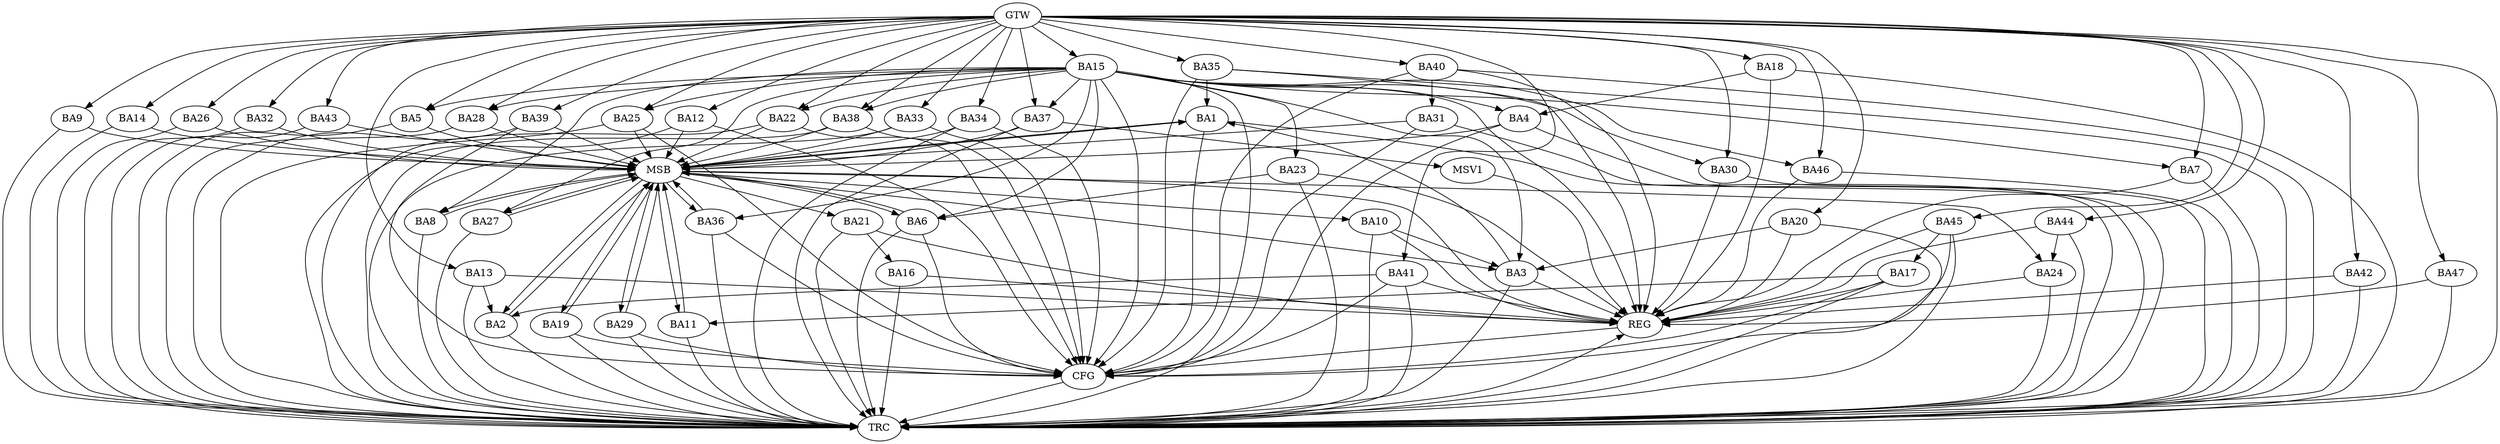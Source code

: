strict digraph G {
  BA1 [ label="BA1" ];
  BA2 [ label="BA2" ];
  BA3 [ label="BA3" ];
  BA4 [ label="BA4" ];
  BA5 [ label="BA5" ];
  BA6 [ label="BA6" ];
  BA7 [ label="BA7" ];
  BA8 [ label="BA8" ];
  BA9 [ label="BA9" ];
  BA10 [ label="BA10" ];
  BA11 [ label="BA11" ];
  BA12 [ label="BA12" ];
  BA13 [ label="BA13" ];
  BA14 [ label="BA14" ];
  BA15 [ label="BA15" ];
  BA16 [ label="BA16" ];
  BA17 [ label="BA17" ];
  BA18 [ label="BA18" ];
  BA19 [ label="BA19" ];
  BA20 [ label="BA20" ];
  BA21 [ label="BA21" ];
  BA22 [ label="BA22" ];
  BA23 [ label="BA23" ];
  BA24 [ label="BA24" ];
  BA25 [ label="BA25" ];
  BA26 [ label="BA26" ];
  BA27 [ label="BA27" ];
  BA28 [ label="BA28" ];
  BA29 [ label="BA29" ];
  BA30 [ label="BA30" ];
  BA31 [ label="BA31" ];
  BA32 [ label="BA32" ];
  BA33 [ label="BA33" ];
  BA34 [ label="BA34" ];
  BA35 [ label="BA35" ];
  BA36 [ label="BA36" ];
  BA37 [ label="BA37" ];
  BA38 [ label="BA38" ];
  BA39 [ label="BA39" ];
  BA40 [ label="BA40" ];
  BA41 [ label="BA41" ];
  BA42 [ label="BA42" ];
  BA43 [ label="BA43" ];
  BA44 [ label="BA44" ];
  BA45 [ label="BA45" ];
  BA46 [ label="BA46" ];
  BA47 [ label="BA47" ];
  GTW [ label="GTW" ];
  REG [ label="REG" ];
  MSB [ label="MSB" ];
  CFG [ label="CFG" ];
  TRC [ label="TRC" ];
  MSV1 [ label="MSV1" ];
  BA3 -> BA1;
  BA10 -> BA3;
  BA13 -> BA2;
  BA15 -> BA3;
  BA17 -> BA11;
  BA18 -> BA4;
  BA20 -> BA3;
  BA21 -> BA16;
  BA23 -> BA6;
  BA35 -> BA1;
  BA40 -> BA31;
  BA41 -> BA2;
  BA44 -> BA24;
  BA45 -> BA17;
  GTW -> BA5;
  GTW -> BA7;
  GTW -> BA9;
  GTW -> BA12;
  GTW -> BA13;
  GTW -> BA14;
  GTW -> BA15;
  GTW -> BA18;
  GTW -> BA20;
  GTW -> BA22;
  GTW -> BA25;
  GTW -> BA26;
  GTW -> BA28;
  GTW -> BA30;
  GTW -> BA32;
  GTW -> BA33;
  GTW -> BA34;
  GTW -> BA35;
  GTW -> BA37;
  GTW -> BA38;
  GTW -> BA39;
  GTW -> BA40;
  GTW -> BA41;
  GTW -> BA42;
  GTW -> BA43;
  GTW -> BA44;
  GTW -> BA45;
  GTW -> BA46;
  GTW -> BA47;
  BA3 -> REG;
  BA7 -> REG;
  BA10 -> REG;
  BA13 -> REG;
  BA15 -> REG;
  BA16 -> REG;
  BA17 -> REG;
  BA18 -> REG;
  BA20 -> REG;
  BA21 -> REG;
  BA23 -> REG;
  BA24 -> REG;
  BA30 -> REG;
  BA35 -> REG;
  BA40 -> REG;
  BA41 -> REG;
  BA42 -> REG;
  BA44 -> REG;
  BA45 -> REG;
  BA46 -> REG;
  BA47 -> REG;
  BA1 -> MSB;
  MSB -> BA2;
  MSB -> REG;
  BA2 -> MSB;
  MSB -> BA1;
  BA4 -> MSB;
  MSB -> BA3;
  BA5 -> MSB;
  BA6 -> MSB;
  BA8 -> MSB;
  BA9 -> MSB;
  MSB -> BA8;
  BA11 -> MSB;
  BA12 -> MSB;
  MSB -> BA11;
  BA14 -> MSB;
  BA19 -> MSB;
  BA22 -> MSB;
  MSB -> BA6;
  BA25 -> MSB;
  MSB -> BA24;
  BA26 -> MSB;
  BA27 -> MSB;
  BA28 -> MSB;
  BA29 -> MSB;
  BA31 -> MSB;
  MSB -> BA27;
  BA32 -> MSB;
  MSB -> BA19;
  BA33 -> MSB;
  MSB -> BA10;
  BA34 -> MSB;
  MSB -> BA29;
  BA36 -> MSB;
  MSB -> BA21;
  BA37 -> MSB;
  BA38 -> MSB;
  BA39 -> MSB;
  MSB -> BA36;
  BA43 -> MSB;
  BA38 -> CFG;
  BA39 -> CFG;
  BA29 -> CFG;
  BA4 -> CFG;
  BA12 -> CFG;
  BA15 -> CFG;
  BA17 -> CFG;
  BA25 -> CFG;
  BA40 -> CFG;
  BA35 -> CFG;
  BA36 -> CFG;
  BA19 -> CFG;
  BA41 -> CFG;
  BA1 -> CFG;
  BA45 -> CFG;
  BA33 -> CFG;
  BA22 -> CFG;
  BA6 -> CFG;
  BA34 -> CFG;
  BA31 -> CFG;
  REG -> CFG;
  BA1 -> TRC;
  BA2 -> TRC;
  BA3 -> TRC;
  BA4 -> TRC;
  BA5 -> TRC;
  BA6 -> TRC;
  BA7 -> TRC;
  BA8 -> TRC;
  BA9 -> TRC;
  BA10 -> TRC;
  BA11 -> TRC;
  BA12 -> TRC;
  BA13 -> TRC;
  BA14 -> TRC;
  BA15 -> TRC;
  BA16 -> TRC;
  BA17 -> TRC;
  BA18 -> TRC;
  BA19 -> TRC;
  BA20 -> TRC;
  BA21 -> TRC;
  BA22 -> TRC;
  BA23 -> TRC;
  BA24 -> TRC;
  BA25 -> TRC;
  BA26 -> TRC;
  BA27 -> TRC;
  BA28 -> TRC;
  BA29 -> TRC;
  BA30 -> TRC;
  BA31 -> TRC;
  BA32 -> TRC;
  BA33 -> TRC;
  BA34 -> TRC;
  BA35 -> TRC;
  BA36 -> TRC;
  BA37 -> TRC;
  BA38 -> TRC;
  BA39 -> TRC;
  BA40 -> TRC;
  BA41 -> TRC;
  BA42 -> TRC;
  BA43 -> TRC;
  BA44 -> TRC;
  BA45 -> TRC;
  BA46 -> TRC;
  BA47 -> TRC;
  GTW -> TRC;
  CFG -> TRC;
  TRC -> REG;
  BA15 -> BA8;
  BA15 -> BA36;
  BA15 -> BA7;
  BA15 -> BA27;
  BA15 -> BA37;
  BA15 -> BA5;
  BA15 -> BA23;
  BA15 -> BA25;
  BA15 -> BA30;
  BA15 -> BA6;
  BA15 -> BA4;
  BA15 -> BA38;
  BA15 -> BA28;
  BA15 -> BA22;
  BA15 -> BA46;
  BA37 -> MSV1;
  MSV1 -> REG;
}
